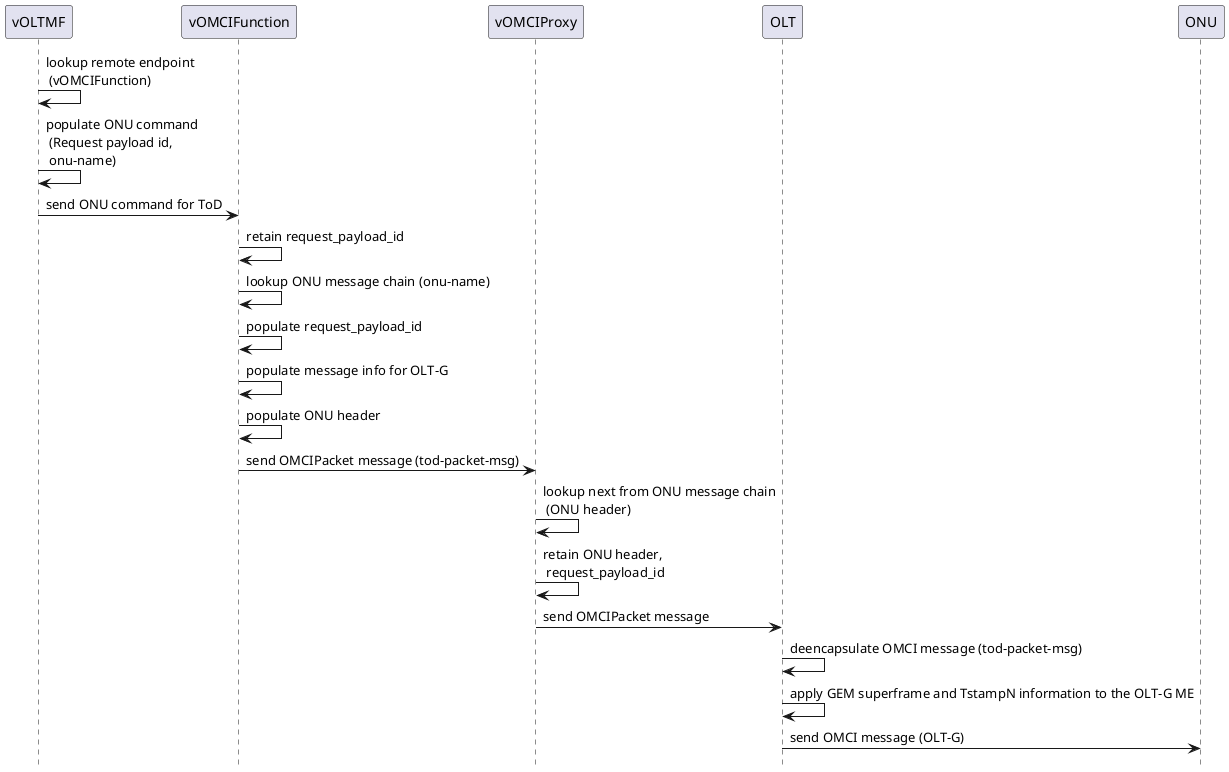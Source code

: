 @startuml
'comment: vOLTMF Command
participant vOLTMF
participant vOMCIFunction
participant vOMCIProxy
participant OLT
participant ONU

hide footbox
vOLTMF -> vOLTMF: lookup remote endpoint\n (vOMCIFunction)
vOLTMF -> vOLTMF: populate ONU command\n (Request payload id,\n onu-name)
vOLTMF -> vOMCIFunction: send ONU command for ToD

vOMCIFunction -> vOMCIFunction: retain request_payload_id
vOMCIFunction -> vOMCIFunction: lookup ONU message chain (onu-name)
vOMCIFunction -> vOMCIFunction: populate request_payload_id
vOMCIFunction -> vOMCIFunction: populate message info for OLT-G
vOMCIFunction -> vOMCIFunction: populate ONU header
vOMCIFunction -> vOMCIProxy: send OMCIPacket message (tod-packet-msg)

vOMCIProxy -> vOMCIProxy: lookup next from ONU message chain\n (ONU header)
vOMCIProxy -> vOMCIProxy: retain ONU header, \n request_payload_id
vOMCIProxy -> OLT: send OMCIPacket message

OLT -> OLT: deencapsulate OMCI message (tod-packet-msg)
OLT -> OLT: apply GEM superframe and TstampN information to the OLT-G ME
OLT -> ONU: send OMCI message (OLT-G)

@enduml
